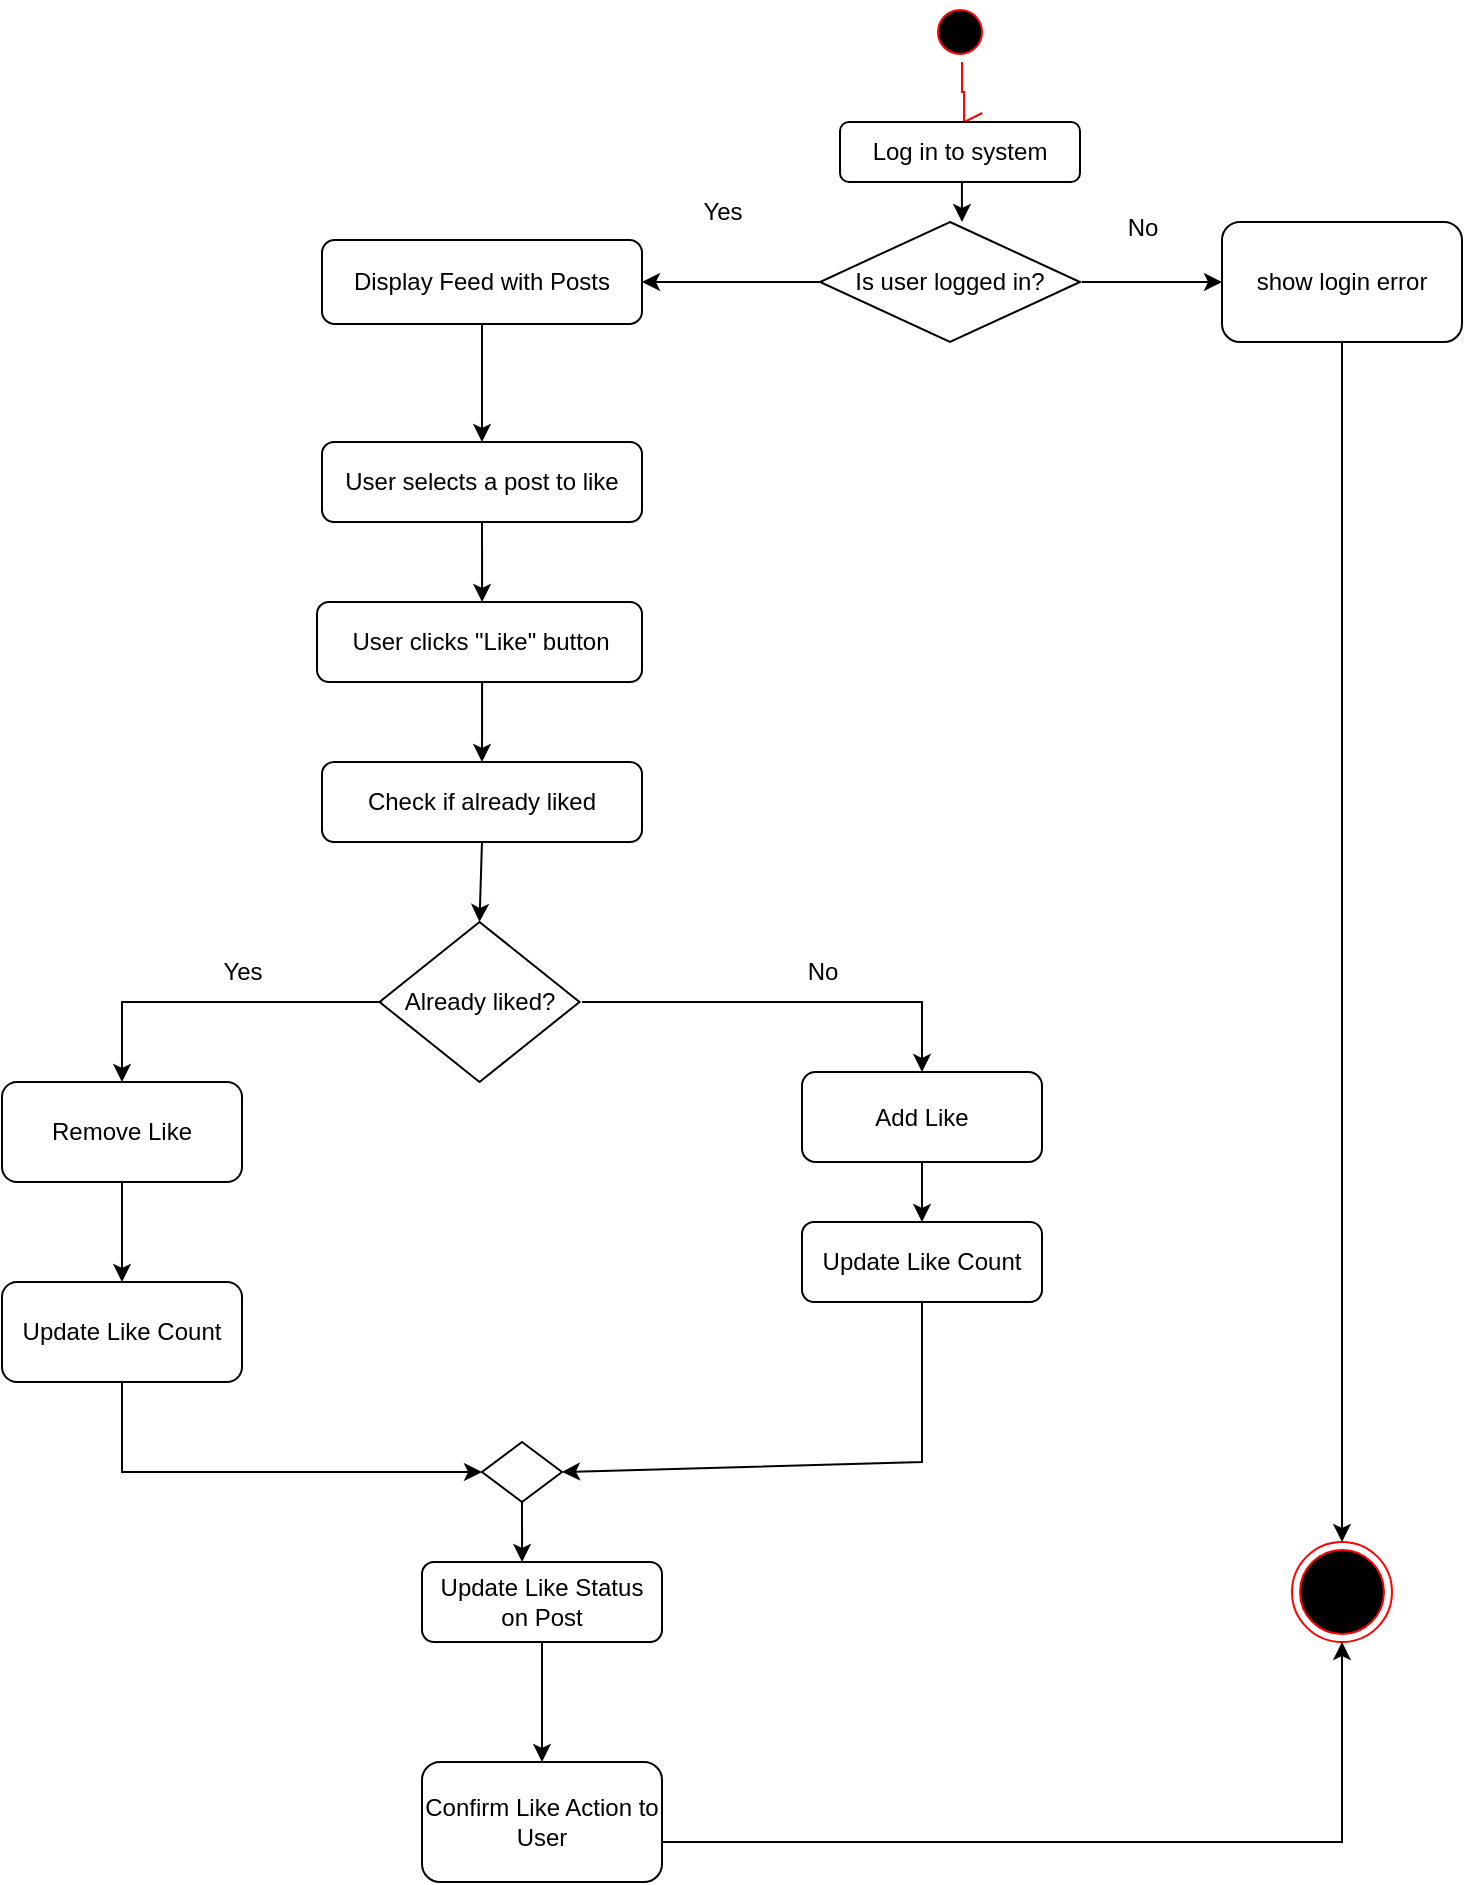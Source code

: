 <mxfile version="24.8.6">
  <diagram id="e_u2dvvKTpSE7GeCOZ3W" name="Page-1">
    <mxGraphModel dx="1994" dy="642" grid="1" gridSize="10" guides="1" tooltips="1" connect="1" arrows="1" fold="1" page="1" pageScale="1" pageWidth="827" pageHeight="1169" math="0" shadow="0">
      <root>
        <mxCell id="0" />
        <mxCell id="1" parent="0" />
        <mxCell id="cSsbPW50Kq6JUkMz0H1c-2" value="" style="ellipse;html=1;shape=startState;fillColor=#000000;strokeColor=#ff0000;" parent="1" vertex="1">
          <mxGeometry x="384" y="20" width="30" height="30" as="geometry" />
        </mxCell>
        <mxCell id="cSsbPW50Kq6JUkMz0H1c-3" value="" style="edgeStyle=orthogonalEdgeStyle;html=1;verticalAlign=bottom;endArrow=open;endSize=8;strokeColor=#ff0000;rounded=0;" parent="1" source="cSsbPW50Kq6JUkMz0H1c-2" edge="1">
          <mxGeometry relative="1" as="geometry">
            <mxPoint x="400" y="80" as="targetPoint" />
            <Array as="points">
              <mxPoint x="400" y="65" />
              <mxPoint x="401" y="65" />
            </Array>
          </mxGeometry>
        </mxCell>
        <mxCell id="cSsbPW50Kq6JUkMz0H1c-4" value="Log in to system" style="rounded=1;whiteSpace=wrap;html=1;" parent="1" vertex="1">
          <mxGeometry x="339" y="80" width="120" height="30" as="geometry" />
        </mxCell>
        <mxCell id="cSsbPW50Kq6JUkMz0H1c-5" value="Is user logged in?" style="rhombus;whiteSpace=wrap;html=1;" parent="1" vertex="1">
          <mxGeometry x="329" y="130" width="130" height="60" as="geometry" />
        </mxCell>
        <mxCell id="cSsbPW50Kq6JUkMz0H1c-7" value="" style="endArrow=classic;html=1;rounded=0;exitX=0.508;exitY=1;exitDx=0;exitDy=0;exitPerimeter=0;" parent="1" source="cSsbPW50Kq6JUkMz0H1c-4" edge="1">
          <mxGeometry width="50" height="50" relative="1" as="geometry">
            <mxPoint x="320" y="320" as="sourcePoint" />
            <mxPoint x="400" y="130" as="targetPoint" />
          </mxGeometry>
        </mxCell>
        <mxCell id="cSsbPW50Kq6JUkMz0H1c-8" value="" style="endArrow=classic;html=1;rounded=0;" parent="1" edge="1">
          <mxGeometry width="50" height="50" relative="1" as="geometry">
            <mxPoint x="330" y="160" as="sourcePoint" />
            <mxPoint x="240" y="160" as="targetPoint" />
          </mxGeometry>
        </mxCell>
        <mxCell id="cSsbPW50Kq6JUkMz0H1c-9" value="Display Feed with Posts" style="rounded=1;whiteSpace=wrap;html=1;" parent="1" vertex="1">
          <mxGeometry x="80" y="139" width="160" height="42" as="geometry" />
        </mxCell>
        <mxCell id="cSsbPW50Kq6JUkMz0H1c-11" value="User selects a post to like" style="rounded=1;whiteSpace=wrap;html=1;" parent="1" vertex="1">
          <mxGeometry x="80" y="240" width="160" height="40" as="geometry" />
        </mxCell>
        <mxCell id="cSsbPW50Kq6JUkMz0H1c-13" value="User clicks &quot;Like&quot; button" style="rounded=1;whiteSpace=wrap;html=1;" parent="1" vertex="1">
          <mxGeometry x="77.5" y="320" width="162.5" height="40" as="geometry" />
        </mxCell>
        <mxCell id="cSsbPW50Kq6JUkMz0H1c-14" value="" style="endArrow=classic;html=1;rounded=0;exitX=0.5;exitY=1;exitDx=0;exitDy=0;exitPerimeter=0;" parent="1" source="cSsbPW50Kq6JUkMz0H1c-9" edge="1">
          <mxGeometry width="50" height="50" relative="1" as="geometry">
            <mxPoint x="160" y="300" as="sourcePoint" />
            <mxPoint x="160" y="240" as="targetPoint" />
          </mxGeometry>
        </mxCell>
        <mxCell id="cSsbPW50Kq6JUkMz0H1c-21" value="Yes" style="text;html=1;align=center;verticalAlign=middle;resizable=0;points=[];autosize=1;strokeColor=none;fillColor=none;" parent="1" vertex="1">
          <mxGeometry x="260" y="110" width="40" height="30" as="geometry" />
        </mxCell>
        <mxCell id="cSsbPW50Kq6JUkMz0H1c-36" value="" style="endArrow=classic;html=1;rounded=0;" parent="1" edge="1">
          <mxGeometry width="50" height="50" relative="1" as="geometry">
            <mxPoint x="460" y="160" as="sourcePoint" />
            <mxPoint x="530" y="160" as="targetPoint" />
          </mxGeometry>
        </mxCell>
        <mxCell id="cSsbPW50Kq6JUkMz0H1c-37" value="No" style="text;html=1;align=center;verticalAlign=middle;resizable=0;points=[];autosize=1;strokeColor=none;fillColor=none;" parent="1" vertex="1">
          <mxGeometry x="470" y="118" width="40" height="30" as="geometry" />
        </mxCell>
        <mxCell id="cSsbPW50Kq6JUkMz0H1c-38" value="show login error" style="rounded=1;whiteSpace=wrap;html=1;" parent="1" vertex="1">
          <mxGeometry x="530" y="130" width="120" height="60" as="geometry" />
        </mxCell>
        <mxCell id="cSsbPW50Kq6JUkMz0H1c-40" value="" style="ellipse;html=1;shape=endState;fillColor=#000000;strokeColor=#ff0000;" parent="1" vertex="1">
          <mxGeometry x="590" y="430" height="30" as="geometry" />
        </mxCell>
        <mxCell id="cSsbPW50Kq6JUkMz0H1c-42" value="" style="endArrow=classic;html=1;rounded=0;exitX=0.5;exitY=1;exitDx=0;exitDy=0;exitPerimeter=0;" parent="1" source="cSsbPW50Kq6JUkMz0H1c-38" edge="1">
          <mxGeometry width="50" height="50" relative="1" as="geometry">
            <mxPoint x="340" y="490" as="sourcePoint" />
            <mxPoint x="590" y="790" as="targetPoint" />
          </mxGeometry>
        </mxCell>
        <mxCell id="ILmRY9t9ikbFDp1ylnBZ-1" value="" style="endArrow=classic;html=1;rounded=0;exitX=0.5;exitY=1;exitDx=0;exitDy=0;exitPerimeter=0;entryX=0.508;entryY=0;entryDx=0;entryDy=0;entryPerimeter=0;" parent="1" source="cSsbPW50Kq6JUkMz0H1c-11" target="cSsbPW50Kq6JUkMz0H1c-13" edge="1">
          <mxGeometry width="50" height="50" relative="1" as="geometry">
            <mxPoint x="190" y="360" as="sourcePoint" />
            <mxPoint x="250" y="450" as="targetPoint" />
          </mxGeometry>
        </mxCell>
        <mxCell id="ILmRY9t9ikbFDp1ylnBZ-2" value="Check if already liked" style="rounded=1;whiteSpace=wrap;html=1;" parent="1" vertex="1">
          <mxGeometry x="80" y="400" width="160" height="40" as="geometry" />
        </mxCell>
        <mxCell id="ILmRY9t9ikbFDp1ylnBZ-4" value="" style="endArrow=classic;html=1;rounded=0;exitX=0.508;exitY=1;exitDx=0;exitDy=0;exitPerimeter=0;entryX=0.5;entryY=0;entryDx=0;entryDy=0;" parent="1" source="cSsbPW50Kq6JUkMz0H1c-13" target="ILmRY9t9ikbFDp1ylnBZ-2" edge="1">
          <mxGeometry width="50" height="50" relative="1" as="geometry">
            <mxPoint x="190" y="360" as="sourcePoint" />
            <mxPoint x="320" y="580" as="targetPoint" />
          </mxGeometry>
        </mxCell>
        <mxCell id="ILmRY9t9ikbFDp1ylnBZ-6" value="" style="ellipse;html=1;shape=endState;fillColor=#000000;strokeColor=#ff0000;" parent="1" vertex="1">
          <mxGeometry x="565" y="790" width="50" height="50" as="geometry" />
        </mxCell>
        <mxCell id="8oVrIRrRadPJnCO46N0i-1" value="Already liked?" style="rhombus;whiteSpace=wrap;html=1;" parent="1" vertex="1">
          <mxGeometry x="108.75" y="480" width="100" height="80" as="geometry" />
        </mxCell>
        <mxCell id="8oVrIRrRadPJnCO46N0i-2" value="" style="endArrow=classic;html=1;rounded=0;exitX=0.5;exitY=1;exitDx=0;exitDy=0;exitPerimeter=0;entryX=0.5;entryY=0;entryDx=0;entryDy=0;" parent="1" source="ILmRY9t9ikbFDp1ylnBZ-2" target="8oVrIRrRadPJnCO46N0i-1" edge="1">
          <mxGeometry width="50" height="50" relative="1" as="geometry">
            <mxPoint x="280" y="400" as="sourcePoint" />
            <mxPoint x="310" y="520" as="targetPoint" />
          </mxGeometry>
        </mxCell>
        <mxCell id="8oVrIRrRadPJnCO46N0i-3" value="" style="endArrow=classic;html=1;rounded=0;exitX=0.013;exitY=0.5;exitDx=0;exitDy=0;exitPerimeter=0;" parent="1" source="8oVrIRrRadPJnCO46N0i-1" target="8oVrIRrRadPJnCO46N0i-4" edge="1">
          <mxGeometry width="50" height="50" relative="1" as="geometry">
            <mxPoint x="280" y="400" as="sourcePoint" />
            <mxPoint x="50" y="520" as="targetPoint" />
            <Array as="points">
              <mxPoint x="-20" y="520" />
            </Array>
          </mxGeometry>
        </mxCell>
        <mxCell id="8oVrIRrRadPJnCO46N0i-4" value="Remove Like" style="rounded=1;whiteSpace=wrap;html=1;" parent="1" vertex="1">
          <mxGeometry x="-80" y="560" width="120" height="50" as="geometry" />
        </mxCell>
        <mxCell id="8oVrIRrRadPJnCO46N0i-5" value="Yes" style="text;html=1;align=center;verticalAlign=middle;resizable=0;points=[];autosize=1;strokeColor=none;fillColor=none;" parent="1" vertex="1">
          <mxGeometry x="20" y="490" width="40" height="30" as="geometry" />
        </mxCell>
        <mxCell id="8oVrIRrRadPJnCO46N0i-6" value="" style="endArrow=classic;html=1;rounded=0;entryX=0.5;entryY=0;entryDx=0;entryDy=0;" parent="1" target="8oVrIRrRadPJnCO46N0i-12" edge="1">
          <mxGeometry width="50" height="50" relative="1" as="geometry">
            <mxPoint x="210" y="520" as="sourcePoint" />
            <mxPoint x="360" y="520" as="targetPoint" />
            <Array as="points">
              <mxPoint x="380" y="520" />
            </Array>
          </mxGeometry>
        </mxCell>
        <mxCell id="8oVrIRrRadPJnCO46N0i-7" value="No" style="text;html=1;align=center;verticalAlign=middle;resizable=0;points=[];autosize=1;strokeColor=none;fillColor=none;" parent="1" vertex="1">
          <mxGeometry x="310" y="490" width="40" height="30" as="geometry" />
        </mxCell>
        <mxCell id="8oVrIRrRadPJnCO46N0i-8" value="Update Like Count" style="rounded=1;whiteSpace=wrap;html=1;" parent="1" vertex="1">
          <mxGeometry x="-80" y="660" width="120" height="50" as="geometry" />
        </mxCell>
        <mxCell id="8oVrIRrRadPJnCO46N0i-9" value="" style="endArrow=classic;html=1;rounded=0;exitX=0.5;exitY=1;exitDx=0;exitDy=0;exitPerimeter=0;entryX=0.5;entryY=0;entryDx=0;entryDy=0;entryPerimeter=0;" parent="1" source="8oVrIRrRadPJnCO46N0i-4" target="8oVrIRrRadPJnCO46N0i-8" edge="1">
          <mxGeometry width="50" height="50" relative="1" as="geometry">
            <mxPoint x="120" y="670" as="sourcePoint" />
            <mxPoint x="160" y="630" as="targetPoint" />
          </mxGeometry>
        </mxCell>
        <mxCell id="8oVrIRrRadPJnCO46N0i-10" value="Update Like Status on Post" style="rounded=1;whiteSpace=wrap;html=1;" parent="1" vertex="1">
          <mxGeometry x="130" y="800" width="120" height="40" as="geometry" />
        </mxCell>
        <mxCell id="8oVrIRrRadPJnCO46N0i-11" value="" style="endArrow=classic;html=1;rounded=0;exitX=0.5;exitY=1;exitDx=0;exitDy=0;exitPerimeter=0;entryX=0;entryY=0.5;entryDx=0;entryDy=0;" parent="1" source="8oVrIRrRadPJnCO46N0i-8" target="j3cNvFwRl4EMJJU2KBFv-2" edge="1">
          <mxGeometry width="50" height="50" relative="1" as="geometry">
            <mxPoint x="110" y="680" as="sourcePoint" />
            <mxPoint x="-10" y="780" as="targetPoint" />
            <Array as="points">
              <mxPoint x="-20" y="755" />
            </Array>
          </mxGeometry>
        </mxCell>
        <mxCell id="8oVrIRrRadPJnCO46N0i-12" value="Add Like" style="rounded=1;whiteSpace=wrap;html=1;" parent="1" vertex="1">
          <mxGeometry x="320" y="555" width="120" height="45" as="geometry" />
        </mxCell>
        <mxCell id="8oVrIRrRadPJnCO46N0i-13" value="" style="endArrow=classic;html=1;rounded=0;exitX=0.5;exitY=1;exitDx=0;exitDy=0;exitPerimeter=0;" parent="1" source="8oVrIRrRadPJnCO46N0i-12" edge="1">
          <mxGeometry width="50" height="50" relative="1" as="geometry">
            <mxPoint x="110" y="680" as="sourcePoint" />
            <mxPoint x="380" y="630" as="targetPoint" />
          </mxGeometry>
        </mxCell>
        <mxCell id="j3cNvFwRl4EMJJU2KBFv-1" value="Update Like Count" style="rounded=1;whiteSpace=wrap;html=1;" vertex="1" parent="1">
          <mxGeometry x="320" y="630" width="120" height="40" as="geometry" />
        </mxCell>
        <mxCell id="j3cNvFwRl4EMJJU2KBFv-2" value="" style="rhombus;whiteSpace=wrap;html=1;" vertex="1" parent="1">
          <mxGeometry x="160" y="740" width="40" height="30" as="geometry" />
        </mxCell>
        <mxCell id="j3cNvFwRl4EMJJU2KBFv-3" value="" style="endArrow=classic;html=1;rounded=0;exitX=0.5;exitY=1;exitDx=0;exitDy=0;exitPerimeter=0;entryX=1;entryY=0.5;entryDx=0;entryDy=0;" edge="1" parent="1" source="j3cNvFwRl4EMJJU2KBFv-1" target="j3cNvFwRl4EMJJU2KBFv-2">
          <mxGeometry width="50" height="50" relative="1" as="geometry">
            <mxPoint x="180" y="670" as="sourcePoint" />
            <mxPoint x="350" y="830" as="targetPoint" />
            <Array as="points">
              <mxPoint x="380" y="750" />
            </Array>
          </mxGeometry>
        </mxCell>
        <mxCell id="j3cNvFwRl4EMJJU2KBFv-4" value="" style="endArrow=classic;html=1;rounded=0;exitX=0.5;exitY=1;exitDx=0;exitDy=0;exitPerimeter=0;entryX=0.417;entryY=0;entryDx=0;entryDy=0;entryPerimeter=0;" edge="1" parent="1" source="j3cNvFwRl4EMJJU2KBFv-2" target="8oVrIRrRadPJnCO46N0i-10">
          <mxGeometry width="50" height="50" relative="1" as="geometry">
            <mxPoint x="180" y="670" as="sourcePoint" />
            <mxPoint x="370" y="870" as="targetPoint" />
          </mxGeometry>
        </mxCell>
        <mxCell id="j3cNvFwRl4EMJJU2KBFv-5" value="Confirm Like Action to User" style="rounded=1;whiteSpace=wrap;html=1;" vertex="1" parent="1">
          <mxGeometry x="130" y="900" width="120" height="60" as="geometry" />
        </mxCell>
        <mxCell id="j3cNvFwRl4EMJJU2KBFv-6" value="" style="endArrow=classic;html=1;rounded=0;exitX=0.5;exitY=1;exitDx=0;exitDy=0;entryX=0.5;entryY=0;entryDx=0;entryDy=0;entryPerimeter=0;" edge="1" parent="1" source="8oVrIRrRadPJnCO46N0i-10" target="j3cNvFwRl4EMJJU2KBFv-5">
          <mxGeometry width="50" height="50" relative="1" as="geometry">
            <mxPoint x="160" y="790" as="sourcePoint" />
            <mxPoint x="400" y="950" as="targetPoint" />
          </mxGeometry>
        </mxCell>
        <mxCell id="j3cNvFwRl4EMJJU2KBFv-7" value="" style="endArrow=classic;html=1;rounded=0;exitX=1;exitY=0.667;exitDx=0;exitDy=0;exitPerimeter=0;" edge="1" parent="1" source="j3cNvFwRl4EMJJU2KBFv-5">
          <mxGeometry width="50" height="50" relative="1" as="geometry">
            <mxPoint x="260" y="930" as="sourcePoint" />
            <mxPoint x="590" y="840" as="targetPoint" />
            <Array as="points">
              <mxPoint x="590" y="940" />
            </Array>
          </mxGeometry>
        </mxCell>
      </root>
    </mxGraphModel>
  </diagram>
</mxfile>

